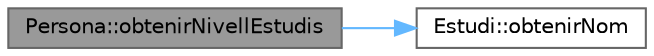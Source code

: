digraph "Persona::obtenirNivellEstudis"
{
 // LATEX_PDF_SIZE
  bgcolor="transparent";
  edge [fontname=Helvetica,fontsize=10,labelfontname=Helvetica,labelfontsize=10];
  node [fontname=Helvetica,fontsize=10,shape=box,height=0.2,width=0.4];
  rankdir="LR";
  Node1 [id="Node000001",label="Persona::obtenirNivellEstudis",height=0.2,width=0.4,color="gray40", fillcolor="grey60", style="filled", fontcolor="black",tooltip="Obtiene el nivel de estudios de la persona."];
  Node1 -> Node2 [id="edge2_Node000001_Node000002",color="steelblue1",style="solid",tooltip=" "];
  Node2 [id="Node000002",label="Estudi::obtenirNom",height=0.2,width=0.4,color="grey40", fillcolor="white", style="filled",URL="$class_estudi.html#ae0418b107b8667580d8cd32340253f1e",tooltip="Obtiene el nombre del nivel de estudios."];
}
